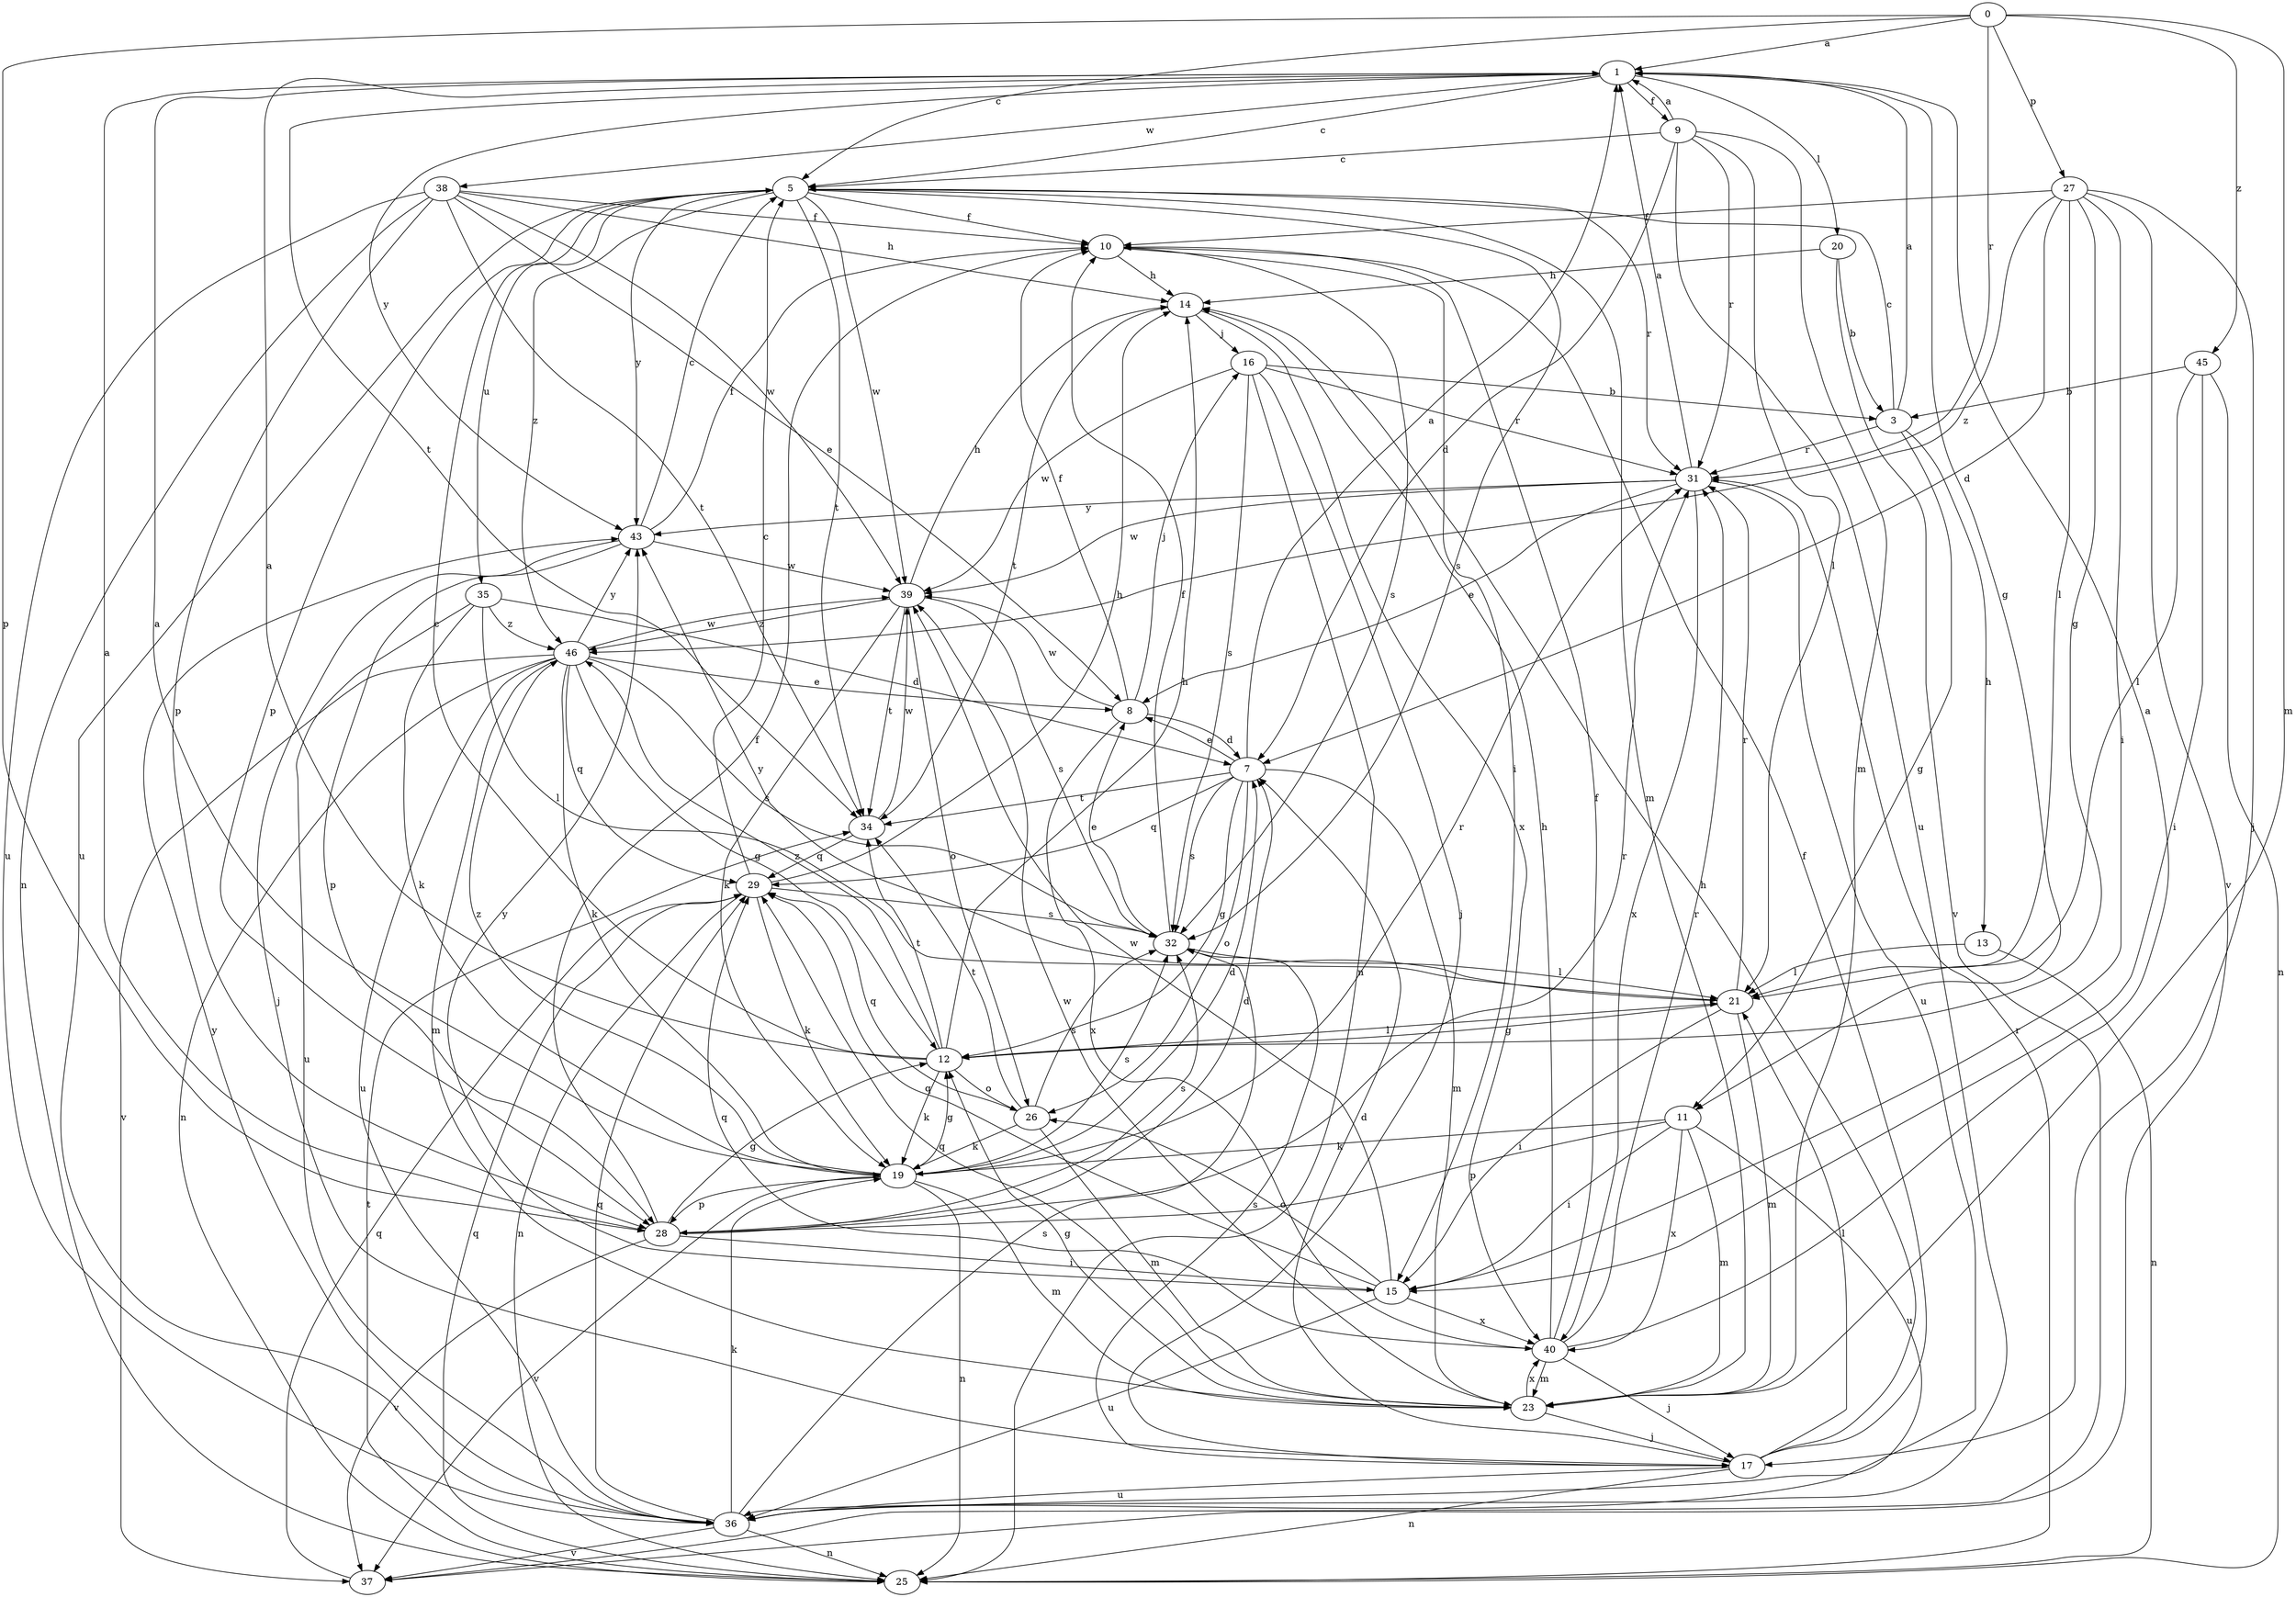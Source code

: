 strict digraph  {
0;
1;
3;
5;
7;
8;
9;
10;
11;
12;
13;
14;
15;
16;
17;
19;
20;
21;
23;
25;
26;
27;
28;
29;
31;
32;
34;
35;
36;
37;
38;
39;
40;
43;
45;
46;
0 -> 1  [label=a];
0 -> 5  [label=c];
0 -> 23  [label=m];
0 -> 27  [label=p];
0 -> 28  [label=p];
0 -> 31  [label=r];
0 -> 45  [label=z];
1 -> 5  [label=c];
1 -> 9  [label=f];
1 -> 11  [label=g];
1 -> 20  [label=l];
1 -> 34  [label=t];
1 -> 38  [label=w];
1 -> 43  [label=y];
3 -> 1  [label=a];
3 -> 5  [label=c];
3 -> 11  [label=g];
3 -> 13  [label=h];
3 -> 31  [label=r];
5 -> 10  [label=f];
5 -> 23  [label=m];
5 -> 28  [label=p];
5 -> 31  [label=r];
5 -> 32  [label=s];
5 -> 34  [label=t];
5 -> 35  [label=u];
5 -> 36  [label=u];
5 -> 39  [label=w];
5 -> 43  [label=y];
5 -> 46  [label=z];
7 -> 1  [label=a];
7 -> 8  [label=e];
7 -> 12  [label=g];
7 -> 23  [label=m];
7 -> 26  [label=o];
7 -> 29  [label=q];
7 -> 32  [label=s];
7 -> 34  [label=t];
8 -> 7  [label=d];
8 -> 10  [label=f];
8 -> 16  [label=j];
8 -> 39  [label=w];
8 -> 40  [label=x];
9 -> 1  [label=a];
9 -> 5  [label=c];
9 -> 7  [label=d];
9 -> 21  [label=l];
9 -> 23  [label=m];
9 -> 31  [label=r];
9 -> 36  [label=u];
10 -> 14  [label=h];
10 -> 15  [label=i];
10 -> 32  [label=s];
11 -> 15  [label=i];
11 -> 19  [label=k];
11 -> 23  [label=m];
11 -> 28  [label=p];
11 -> 36  [label=u];
11 -> 40  [label=x];
12 -> 1  [label=a];
12 -> 5  [label=c];
12 -> 14  [label=h];
12 -> 19  [label=k];
12 -> 21  [label=l];
12 -> 26  [label=o];
12 -> 34  [label=t];
12 -> 46  [label=z];
13 -> 21  [label=l];
13 -> 25  [label=n];
14 -> 16  [label=j];
14 -> 34  [label=t];
14 -> 40  [label=x];
15 -> 26  [label=o];
15 -> 29  [label=q];
15 -> 36  [label=u];
15 -> 39  [label=w];
15 -> 40  [label=x];
15 -> 43  [label=y];
16 -> 3  [label=b];
16 -> 17  [label=j];
16 -> 25  [label=n];
16 -> 31  [label=r];
16 -> 32  [label=s];
16 -> 39  [label=w];
17 -> 7  [label=d];
17 -> 10  [label=f];
17 -> 14  [label=h];
17 -> 21  [label=l];
17 -> 25  [label=n];
17 -> 32  [label=s];
17 -> 36  [label=u];
19 -> 1  [label=a];
19 -> 7  [label=d];
19 -> 12  [label=g];
19 -> 23  [label=m];
19 -> 25  [label=n];
19 -> 28  [label=p];
19 -> 31  [label=r];
19 -> 32  [label=s];
19 -> 37  [label=v];
19 -> 46  [label=z];
20 -> 3  [label=b];
20 -> 14  [label=h];
20 -> 37  [label=v];
21 -> 12  [label=g];
21 -> 15  [label=i];
21 -> 23  [label=m];
21 -> 31  [label=r];
21 -> 43  [label=y];
23 -> 12  [label=g];
23 -> 17  [label=j];
23 -> 29  [label=q];
23 -> 39  [label=w];
23 -> 40  [label=x];
25 -> 29  [label=q];
25 -> 31  [label=r];
25 -> 34  [label=t];
26 -> 19  [label=k];
26 -> 23  [label=m];
26 -> 29  [label=q];
26 -> 32  [label=s];
26 -> 34  [label=t];
27 -> 7  [label=d];
27 -> 10  [label=f];
27 -> 12  [label=g];
27 -> 15  [label=i];
27 -> 17  [label=j];
27 -> 21  [label=l];
27 -> 37  [label=v];
27 -> 46  [label=z];
28 -> 1  [label=a];
28 -> 7  [label=d];
28 -> 10  [label=f];
28 -> 12  [label=g];
28 -> 15  [label=i];
28 -> 31  [label=r];
28 -> 32  [label=s];
28 -> 37  [label=v];
29 -> 5  [label=c];
29 -> 14  [label=h];
29 -> 19  [label=k];
29 -> 25  [label=n];
29 -> 32  [label=s];
31 -> 1  [label=a];
31 -> 8  [label=e];
31 -> 36  [label=u];
31 -> 39  [label=w];
31 -> 40  [label=x];
31 -> 43  [label=y];
32 -> 8  [label=e];
32 -> 10  [label=f];
32 -> 21  [label=l];
34 -> 29  [label=q];
34 -> 39  [label=w];
35 -> 7  [label=d];
35 -> 19  [label=k];
35 -> 21  [label=l];
35 -> 36  [label=u];
35 -> 46  [label=z];
36 -> 19  [label=k];
36 -> 25  [label=n];
36 -> 29  [label=q];
36 -> 32  [label=s];
36 -> 37  [label=v];
36 -> 43  [label=y];
37 -> 29  [label=q];
38 -> 8  [label=e];
38 -> 10  [label=f];
38 -> 14  [label=h];
38 -> 25  [label=n];
38 -> 28  [label=p];
38 -> 34  [label=t];
38 -> 36  [label=u];
38 -> 39  [label=w];
39 -> 14  [label=h];
39 -> 19  [label=k];
39 -> 26  [label=o];
39 -> 32  [label=s];
39 -> 34  [label=t];
39 -> 46  [label=z];
40 -> 1  [label=a];
40 -> 10  [label=f];
40 -> 14  [label=h];
40 -> 17  [label=j];
40 -> 23  [label=m];
40 -> 29  [label=q];
40 -> 31  [label=r];
43 -> 5  [label=c];
43 -> 10  [label=f];
43 -> 17  [label=j];
43 -> 28  [label=p];
43 -> 39  [label=w];
45 -> 3  [label=b];
45 -> 15  [label=i];
45 -> 21  [label=l];
45 -> 25  [label=n];
46 -> 8  [label=e];
46 -> 12  [label=g];
46 -> 19  [label=k];
46 -> 23  [label=m];
46 -> 25  [label=n];
46 -> 29  [label=q];
46 -> 32  [label=s];
46 -> 36  [label=u];
46 -> 37  [label=v];
46 -> 39  [label=w];
46 -> 43  [label=y];
}
